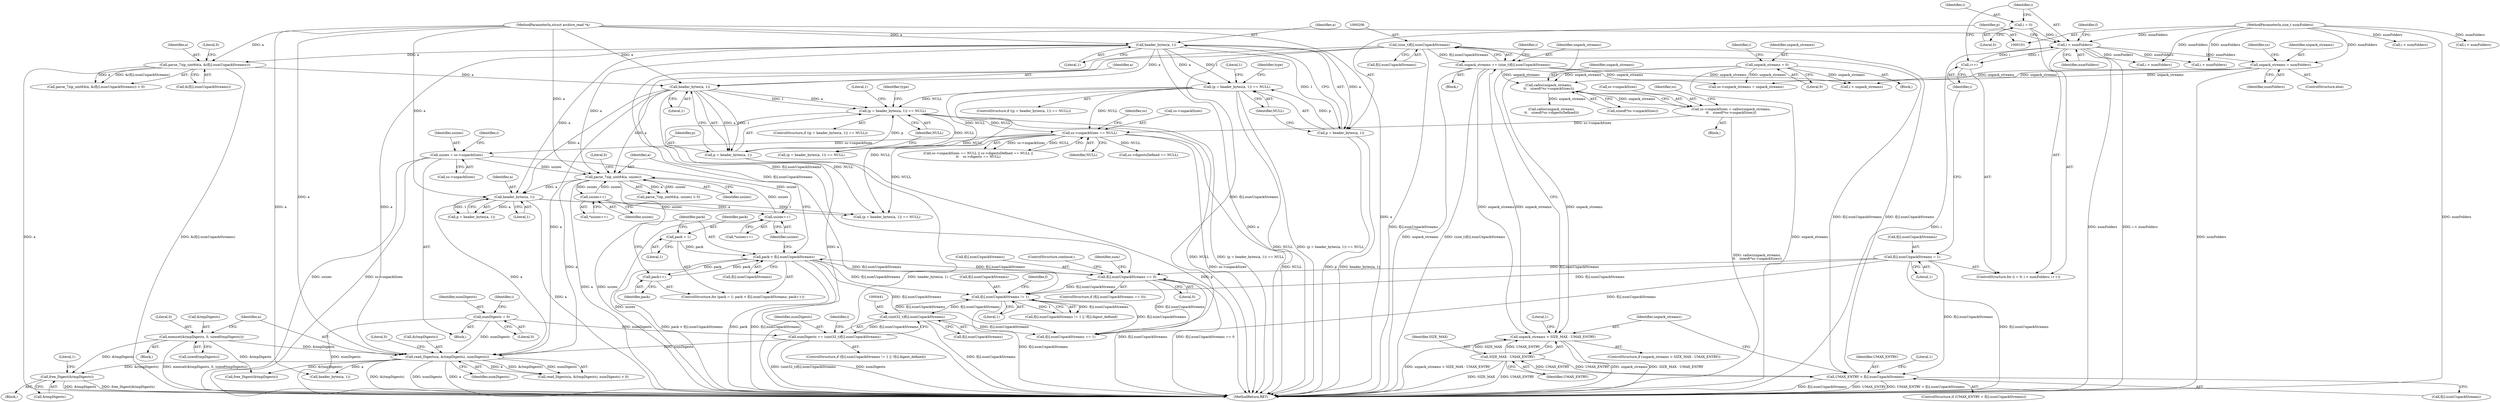 digraph "0_libarchive_e79ef306afe332faf22e9b442a2c6b59cb175573@API" {
"1000484" [label="(Call,free_Digest(&tmpDigests))"];
"1000477" [label="(Call,read_Digests(a, &(tmpDigests), numDigests))"];
"1000375" [label="(Call,header_bytes(a, 1))"];
"1000343" [label="(Call,parse_7zip_uint64(a, usizes))"];
"1000216" [label="(Call,header_bytes(a, 1))"];
"1000139" [label="(Call,header_bytes(a, 1))"];
"1000102" [label="(MethodParameterIn,struct archive_read *a)"];
"1000170" [label="(Call,parse_7zip_uint64(a, &(f[i].numUnpackStreams)))"];
"1000293" [label="(Call,usizes = ss->unpackSizes)"];
"1000274" [label="(Call,ss->unpackSizes == NULL)"];
"1000239" [label="(Call,ss->unpackSizes = calloc(unpack_streams,\n\t\t    sizeof(*ss->unpackSizes)))"];
"1000243" [label="(Call,calloc(unpack_streams,\n\t\t    sizeof(*ss->unpackSizes)))"];
"1000228" [label="(Call,unpack_streams = numFolders)"];
"1000123" [label="(Call,i < numFolders)"];
"1000120" [label="(Call,i = 0)"];
"1000126" [label="(Call,i++)"];
"1000105" [label="(MethodParameterIn,size_t numFolders)"];
"1000155" [label="(Call,unpack_streams = 0)"];
"1000203" [label="(Call,unpack_streams += (size_t)f[i].numUnpackStreams)"];
"1000205" [label="(Call,(size_t)f[i].numUnpackStreams)"];
"1000183" [label="(Call,UMAX_ENTRY < f[i].numUnpackStreams)"];
"1000196" [label="(Call,SIZE_MAX - UMAX_ENTRY)"];
"1000128" [label="(Call,f[i].numUnpackStreams = 1)"];
"1000194" [label="(Call,unpack_streams > SIZE_MAX - UMAX_ENTRY)"];
"1000136" [label="(Call,(p = header_bytes(a, 1)) == NULL)"];
"1000137" [label="(Call,p = header_bytes(a, 1))"];
"1000213" [label="(Call,(p = header_bytes(a, 1)) == NULL)"];
"1000214" [label="(Call,p = header_bytes(a, 1))"];
"1000357" [label="(Call,usizes++)"];
"1000353" [label="(Call,usizes++)"];
"1000469" [label="(Call,memset(&tmpDigests, 0, sizeof(tmpDigests)))"];
"1000410" [label="(Call,numDigests = 0)"];
"1000438" [label="(Call,numDigests += (uint32_t)f[i].numUnpackStreams)"];
"1000440" [label="(Call,(uint32_t)f[i].numUnpackStreams)"];
"1000425" [label="(Call,f[i].numUnpackStreams != 1)"];
"1000311" [label="(Call,f[i].numUnpackStreams == 0)"];
"1000331" [label="(Call,pack < f[i].numUnpackStreams)"];
"1000338" [label="(Call,pack++)"];
"1000328" [label="(Call,pack = 1)"];
"1000423" [label="(ControlStructure,if (f[i].numUnpackStreams != 1 || !f[i].digest_defined))"];
"1000135" [label="(ControlStructure,if ((p = header_bytes(a, 1)) == NULL))"];
"1000219" [label="(Identifier,NULL)"];
"1000274" [label="(Call,ss->unpackSizes == NULL)"];
"1000357" [label="(Call,usizes++)"];
"1000156" [label="(Identifier,unpack_streams)"];
"1000245" [label="(Call,sizeof(*ss->unpackSizes))"];
"1000478" [label="(Identifier,a)"];
"1000482" [label="(Literal,0)"];
"1000484" [label="(Call,free_Digest(&tmpDigests))"];
"1000320" [label="(Identifier,sum)"];
"1000213" [label="(Call,(p = header_bytes(a, 1)) == NULL)"];
"1000280" [label="(Call,ss->digestsDefined == NULL)"];
"1000435" [label="(Identifier,f)"];
"1000192" [label="(Literal,1)"];
"1000125" [label="(Identifier,numFolders)"];
"1000229" [label="(Identifier,unpack_streams)"];
"1000377" [label="(Literal,1)"];
"1000473" [label="(Call,sizeof(tmpDigests))"];
"1000275" [label="(Call,ss->unpackSizes)"];
"1000154" [label="(Block,)"];
"1000254" [label="(Call,calloc(unpack_streams,\n\t\t    sizeof(*ss->digestsDefined)))"];
"1000345" [label="(Identifier,usizes)"];
"1000196" [label="(Call,SIZE_MAX - UMAX_ENTRY)"];
"1000134" [label="(Literal,1)"];
"1000439" [label="(Identifier,numDigests)"];
"1000390" [label="(Call,i < unpack_streams)"];
"1000440" [label="(Call,(uint32_t)f[i].numUnpackStreams)"];
"1000282" [label="(Identifier,ss)"];
"1000239" [label="(Call,ss->unpackSizes = calloc(unpack_streams,\n\t\t    sizeof(*ss->unpackSizes)))"];
"1000230" [label="(Identifier,numFolders)"];
"1000312" [label="(Call,f[i].numUnpackStreams)"];
"1000410" [label="(Call,numDigests = 0)"];
"1000426" [label="(Call,f[i].numUnpackStreams)"];
"1000278" [label="(Identifier,NULL)"];
"1000469" [label="(Call,memset(&tmpDigests, 0, sizeof(tmpDigests)))"];
"1000172" [label="(Call,&(f[i].numUnpackStreams))"];
"1000344" [label="(Identifier,a)"];
"1000222" [label="(Literal,1)"];
"1000485" [label="(Call,&tmpDigests)"];
"1000327" [label="(ControlStructure,for (pack = 1; pack < f[i].numUnpackStreams; pack++))"];
"1000147" [label="(Identifier,type)"];
"1000183" [label="(Call,UMAX_ENTRY < f[i].numUnpackStreams)"];
"1000438" [label="(Call,numDigests += (uint32_t)f[i].numUnpackStreams)"];
"1000212" [label="(ControlStructure,if ((p = header_bytes(a, 1)) == NULL))"];
"1000356" [label="(Call,*usizes++)"];
"1000479" [label="(Call,&(tmpDigests))"];
"1000228" [label="(Call,unpack_streams = numFolders)"];
"1000594" [label="(MethodReturn,RET)"];
"1000293" [label="(Call,usizes = ss->unpackSizes)"];
"1000123" [label="(Call,i < numFolders)"];
"1000185" [label="(Call,f[i].numUnpackStreams)"];
"1000166" [label="(Identifier,i)"];
"1000300" [label="(Identifier,i)"];
"1000373" [label="(Call,p = header_bytes(a, 1))"];
"1000243" [label="(Call,calloc(unpack_streams,\n\t\t    sizeof(*ss->unpackSizes)))"];
"1000142" [label="(Identifier,NULL)"];
"1000294" [label="(Identifier,usizes)"];
"1000127" [label="(Identifier,i)"];
"1000376" [label="(Identifier,a)"];
"1000328" [label="(Call,pack = 1)"];
"1000203" [label="(Call,unpack_streams += (size_t)f[i].numUnpackStreams)"];
"1000170" [label="(Call,parse_7zip_uint64(a, &(f[i].numUnpackStreams)))"];
"1000339" [label="(Identifier,pack)"];
"1000140" [label="(Identifier,a)"];
"1000574" [label="(Call,header_bytes(a, 1))"];
"1000167" [label="(Block,)"];
"1000205" [label="(Call,(size_t)f[i].numUnpackStreams)"];
"1000329" [label="(Identifier,pack)"];
"1000131" [label="(Identifier,f)"];
"1000318" [label="(ControlStructure,continue;)"];
"1000412" [label="(Literal,0)"];
"1000417" [label="(Call,i < numFolders)"];
"1000184" [label="(Identifier,UMAX_ENTRY)"];
"1000411" [label="(Identifier,numDigests)"];
"1000182" [label="(ControlStructure,if (UMAX_ENTRY < f[i].numUnpackStreams))"];
"1000346" [label="(Literal,0)"];
"1000141" [label="(Literal,1)"];
"1000233" [label="(Identifier,ss)"];
"1000343" [label="(Call,parse_7zip_uint64(a, usizes))"];
"1000375" [label="(Call,header_bytes(a, 1))"];
"1000126" [label="(Call,i++)"];
"1000139" [label="(Call,header_bytes(a, 1))"];
"1000244" [label="(Identifier,unpack_streams)"];
"1000207" [label="(Call,f[i].numUnpackStreams)"];
"1000332" [label="(Identifier,pack)"];
"1000421" [label="(Identifier,i)"];
"1000483" [label="(Block,)"];
"1000333" [label="(Call,f[i].numUnpackStreams)"];
"1000231" [label="(Call,ss->unpack_streams = unpack_streams)"];
"1000342" [label="(Call,parse_7zip_uint64(a, usizes) < 0)"];
"1000451" [label="(Block,)"];
"1000160" [label="(Identifier,i)"];
"1000217" [label="(Identifier,a)"];
"1000240" [label="(Call,ss->unpackSizes)"];
"1000119" [label="(ControlStructure,for (i = 0; i < numFolders; i++))"];
"1000157" [label="(Literal,0)"];
"1000224" [label="(Identifier,type)"];
"1000354" [label="(Identifier,usizes)"];
"1000138" [label="(Identifier,p)"];
"1000470" [label="(Call,&tmpDigests)"];
"1000129" [label="(Call,f[i].numUnpackStreams)"];
"1000128" [label="(Call,f[i].numUnpackStreams = 1)"];
"1000295" [label="(Call,ss->unpackSizes)"];
"1000494" [label="(Call,i < numFolders)"];
"1000352" [label="(Call,*usizes++)"];
"1000302" [label="(Call,i < numFolders)"];
"1000311" [label="(Call,f[i].numUnpackStreams == 0)"];
"1000215" [label="(Identifier,p)"];
"1000424" [label="(Call,f[i].numUnpackStreams != 1 || !f[i].digest_defined)"];
"1000481" [label="(Identifier,numDigests)"];
"1000317" [label="(Literal,0)"];
"1000122" [label="(Literal,0)"];
"1000169" [label="(Call,parse_7zip_uint64(a, &(f[i].numUnpackStreams)) < 0)"];
"1000136" [label="(Call,(p = header_bytes(a, 1)) == NULL)"];
"1000358" [label="(Identifier,usizes)"];
"1000338" [label="(Call,pack++)"];
"1000330" [label="(Literal,1)"];
"1000472" [label="(Literal,0)"];
"1000567" [label="(Call,free_Digest(&tmpDigests))"];
"1000121" [label="(Identifier,i)"];
"1000310" [label="(ControlStructure,if (f[i].numUnpackStreams == 0))"];
"1000477" [label="(Call,read_Digests(a, &(tmpDigests), numDigests))"];
"1000195" [label="(Identifier,unpack_streams)"];
"1000218" [label="(Literal,1)"];
"1000431" [label="(Literal,1)"];
"1000120" [label="(Call,i = 0)"];
"1000137" [label="(Call,p = header_bytes(a, 1))"];
"1000124" [label="(Identifier,i)"];
"1000476" [label="(Call,read_Digests(a, &(tmpDigests), numDigests) < 0)"];
"1000202" [label="(Literal,1)"];
"1000198" [label="(Identifier,UMAX_ENTRY)"];
"1000197" [label="(Identifier,SIZE_MAX)"];
"1000273" [label="(Call,ss->unpackSizes == NULL || ss->digestsDefined == NULL ||\n\t\t    ss->digests == NULL)"];
"1000331" [label="(Call,pack < f[i].numUnpackStreams)"];
"1000162" [label="(Call,i < numFolders)"];
"1000155" [label="(Call,unpack_streams = 0)"];
"1000415" [label="(Identifier,i)"];
"1000194" [label="(Call,unpack_streams > SIZE_MAX - UMAX_ENTRY)"];
"1000425" [label="(Call,f[i].numUnpackStreams != 1)"];
"1000204" [label="(Identifier,unpack_streams)"];
"1000214" [label="(Call,p = header_bytes(a, 1))"];
"1000216" [label="(Call,header_bytes(a, 1))"];
"1000489" [label="(Literal,1)"];
"1000502" [label="(Call,f[i].numUnpackStreams == 1)"];
"1000571" [label="(Call,(p = header_bytes(a, 1)) == NULL)"];
"1000102" [label="(MethodParameterIn,struct archive_read *a)"];
"1000372" [label="(Call,(p = header_bytes(a, 1)) == NULL)"];
"1000178" [label="(Literal,0)"];
"1000238" [label="(Block,)"];
"1000227" [label="(ControlStructure,else)"];
"1000442" [label="(Call,f[i].numUnpackStreams)"];
"1000145" [label="(Literal,1)"];
"1000105" [label="(MethodParameterIn,size_t numFolders)"];
"1000193" [label="(ControlStructure,if (unpack_streams > SIZE_MAX - UMAX_ENTRY))"];
"1000252" [label="(Identifier,ss)"];
"1000353" [label="(Call,usizes++)"];
"1000106" [label="(Block,)"];
"1000171" [label="(Identifier,a)"];
"1000484" -> "1000483"  [label="AST: "];
"1000484" -> "1000485"  [label="CFG: "];
"1000485" -> "1000484"  [label="AST: "];
"1000489" -> "1000484"  [label="CFG: "];
"1000484" -> "1000594"  [label="DDG: &tmpDigests"];
"1000484" -> "1000594"  [label="DDG: free_Digest(&tmpDigests)"];
"1000477" -> "1000484"  [label="DDG: &(tmpDigests)"];
"1000469" -> "1000484"  [label="DDG: &tmpDigests"];
"1000477" -> "1000476"  [label="AST: "];
"1000477" -> "1000481"  [label="CFG: "];
"1000478" -> "1000477"  [label="AST: "];
"1000479" -> "1000477"  [label="AST: "];
"1000481" -> "1000477"  [label="AST: "];
"1000482" -> "1000477"  [label="CFG: "];
"1000477" -> "1000594"  [label="DDG: &(tmpDigests)"];
"1000477" -> "1000594"  [label="DDG: numDigests"];
"1000477" -> "1000594"  [label="DDG: a"];
"1000477" -> "1000476"  [label="DDG: a"];
"1000477" -> "1000476"  [label="DDG: &(tmpDigests)"];
"1000477" -> "1000476"  [label="DDG: numDigests"];
"1000375" -> "1000477"  [label="DDG: a"];
"1000343" -> "1000477"  [label="DDG: a"];
"1000216" -> "1000477"  [label="DDG: a"];
"1000139" -> "1000477"  [label="DDG: a"];
"1000102" -> "1000477"  [label="DDG: a"];
"1000469" -> "1000477"  [label="DDG: &tmpDigests"];
"1000410" -> "1000477"  [label="DDG: numDigests"];
"1000438" -> "1000477"  [label="DDG: numDigests"];
"1000477" -> "1000567"  [label="DDG: &(tmpDigests)"];
"1000477" -> "1000574"  [label="DDG: a"];
"1000375" -> "1000373"  [label="AST: "];
"1000375" -> "1000377"  [label="CFG: "];
"1000376" -> "1000375"  [label="AST: "];
"1000377" -> "1000375"  [label="AST: "];
"1000373" -> "1000375"  [label="CFG: "];
"1000375" -> "1000594"  [label="DDG: a"];
"1000375" -> "1000372"  [label="DDG: a"];
"1000375" -> "1000372"  [label="DDG: 1"];
"1000375" -> "1000373"  [label="DDG: a"];
"1000375" -> "1000373"  [label="DDG: 1"];
"1000343" -> "1000375"  [label="DDG: a"];
"1000216" -> "1000375"  [label="DDG: a"];
"1000139" -> "1000375"  [label="DDG: a"];
"1000102" -> "1000375"  [label="DDG: a"];
"1000343" -> "1000342"  [label="AST: "];
"1000343" -> "1000345"  [label="CFG: "];
"1000344" -> "1000343"  [label="AST: "];
"1000345" -> "1000343"  [label="AST: "];
"1000346" -> "1000343"  [label="CFG: "];
"1000343" -> "1000594"  [label="DDG: a"];
"1000343" -> "1000594"  [label="DDG: usizes"];
"1000343" -> "1000342"  [label="DDG: a"];
"1000343" -> "1000342"  [label="DDG: usizes"];
"1000216" -> "1000343"  [label="DDG: a"];
"1000139" -> "1000343"  [label="DDG: a"];
"1000102" -> "1000343"  [label="DDG: a"];
"1000293" -> "1000343"  [label="DDG: usizes"];
"1000357" -> "1000343"  [label="DDG: usizes"];
"1000353" -> "1000343"  [label="DDG: usizes"];
"1000343" -> "1000353"  [label="DDG: usizes"];
"1000216" -> "1000214"  [label="AST: "];
"1000216" -> "1000218"  [label="CFG: "];
"1000217" -> "1000216"  [label="AST: "];
"1000218" -> "1000216"  [label="AST: "];
"1000214" -> "1000216"  [label="CFG: "];
"1000216" -> "1000594"  [label="DDG: a"];
"1000216" -> "1000213"  [label="DDG: a"];
"1000216" -> "1000213"  [label="DDG: 1"];
"1000216" -> "1000214"  [label="DDG: a"];
"1000216" -> "1000214"  [label="DDG: 1"];
"1000139" -> "1000216"  [label="DDG: a"];
"1000170" -> "1000216"  [label="DDG: a"];
"1000102" -> "1000216"  [label="DDG: a"];
"1000139" -> "1000137"  [label="AST: "];
"1000139" -> "1000141"  [label="CFG: "];
"1000140" -> "1000139"  [label="AST: "];
"1000141" -> "1000139"  [label="AST: "];
"1000137" -> "1000139"  [label="CFG: "];
"1000139" -> "1000594"  [label="DDG: a"];
"1000139" -> "1000136"  [label="DDG: a"];
"1000139" -> "1000136"  [label="DDG: 1"];
"1000139" -> "1000137"  [label="DDG: a"];
"1000139" -> "1000137"  [label="DDG: 1"];
"1000102" -> "1000139"  [label="DDG: a"];
"1000139" -> "1000170"  [label="DDG: a"];
"1000102" -> "1000101"  [label="AST: "];
"1000102" -> "1000594"  [label="DDG: a"];
"1000102" -> "1000170"  [label="DDG: a"];
"1000102" -> "1000574"  [label="DDG: a"];
"1000170" -> "1000169"  [label="AST: "];
"1000170" -> "1000172"  [label="CFG: "];
"1000171" -> "1000170"  [label="AST: "];
"1000172" -> "1000170"  [label="AST: "];
"1000178" -> "1000170"  [label="CFG: "];
"1000170" -> "1000594"  [label="DDG: &(f[i].numUnpackStreams)"];
"1000170" -> "1000594"  [label="DDG: a"];
"1000170" -> "1000169"  [label="DDG: a"];
"1000170" -> "1000169"  [label="DDG: &(f[i].numUnpackStreams)"];
"1000293" -> "1000106"  [label="AST: "];
"1000293" -> "1000295"  [label="CFG: "];
"1000294" -> "1000293"  [label="AST: "];
"1000295" -> "1000293"  [label="AST: "];
"1000300" -> "1000293"  [label="CFG: "];
"1000293" -> "1000594"  [label="DDG: usizes"];
"1000293" -> "1000594"  [label="DDG: ss->unpackSizes"];
"1000274" -> "1000293"  [label="DDG: ss->unpackSizes"];
"1000293" -> "1000357"  [label="DDG: usizes"];
"1000274" -> "1000273"  [label="AST: "];
"1000274" -> "1000278"  [label="CFG: "];
"1000275" -> "1000274"  [label="AST: "];
"1000278" -> "1000274"  [label="AST: "];
"1000282" -> "1000274"  [label="CFG: "];
"1000273" -> "1000274"  [label="CFG: "];
"1000274" -> "1000594"  [label="DDG: ss->unpackSizes"];
"1000274" -> "1000594"  [label="DDG: NULL"];
"1000274" -> "1000273"  [label="DDG: ss->unpackSizes"];
"1000274" -> "1000273"  [label="DDG: NULL"];
"1000239" -> "1000274"  [label="DDG: ss->unpackSizes"];
"1000136" -> "1000274"  [label="DDG: NULL"];
"1000213" -> "1000274"  [label="DDG: NULL"];
"1000274" -> "1000280"  [label="DDG: NULL"];
"1000274" -> "1000372"  [label="DDG: NULL"];
"1000274" -> "1000571"  [label="DDG: NULL"];
"1000239" -> "1000238"  [label="AST: "];
"1000239" -> "1000243"  [label="CFG: "];
"1000240" -> "1000239"  [label="AST: "];
"1000243" -> "1000239"  [label="AST: "];
"1000252" -> "1000239"  [label="CFG: "];
"1000239" -> "1000594"  [label="DDG: calloc(unpack_streams,\n\t\t    sizeof(*ss->unpackSizes))"];
"1000243" -> "1000239"  [label="DDG: unpack_streams"];
"1000243" -> "1000245"  [label="CFG: "];
"1000244" -> "1000243"  [label="AST: "];
"1000245" -> "1000243"  [label="AST: "];
"1000228" -> "1000243"  [label="DDG: unpack_streams"];
"1000155" -> "1000243"  [label="DDG: unpack_streams"];
"1000203" -> "1000243"  [label="DDG: unpack_streams"];
"1000243" -> "1000254"  [label="DDG: unpack_streams"];
"1000228" -> "1000227"  [label="AST: "];
"1000228" -> "1000230"  [label="CFG: "];
"1000229" -> "1000228"  [label="AST: "];
"1000230" -> "1000228"  [label="AST: "];
"1000233" -> "1000228"  [label="CFG: "];
"1000228" -> "1000594"  [label="DDG: numFolders"];
"1000123" -> "1000228"  [label="DDG: numFolders"];
"1000105" -> "1000228"  [label="DDG: numFolders"];
"1000228" -> "1000231"  [label="DDG: unpack_streams"];
"1000228" -> "1000390"  [label="DDG: unpack_streams"];
"1000123" -> "1000119"  [label="AST: "];
"1000123" -> "1000125"  [label="CFG: "];
"1000124" -> "1000123"  [label="AST: "];
"1000125" -> "1000123"  [label="AST: "];
"1000131" -> "1000123"  [label="CFG: "];
"1000138" -> "1000123"  [label="CFG: "];
"1000123" -> "1000594"  [label="DDG: numFolders"];
"1000123" -> "1000594"  [label="DDG: i < numFolders"];
"1000123" -> "1000594"  [label="DDG: i"];
"1000120" -> "1000123"  [label="DDG: i"];
"1000126" -> "1000123"  [label="DDG: i"];
"1000105" -> "1000123"  [label="DDG: numFolders"];
"1000123" -> "1000126"  [label="DDG: i"];
"1000123" -> "1000162"  [label="DDG: numFolders"];
"1000123" -> "1000302"  [label="DDG: numFolders"];
"1000120" -> "1000119"  [label="AST: "];
"1000120" -> "1000122"  [label="CFG: "];
"1000121" -> "1000120"  [label="AST: "];
"1000122" -> "1000120"  [label="AST: "];
"1000124" -> "1000120"  [label="CFG: "];
"1000126" -> "1000119"  [label="AST: "];
"1000126" -> "1000127"  [label="CFG: "];
"1000127" -> "1000126"  [label="AST: "];
"1000124" -> "1000126"  [label="CFG: "];
"1000105" -> "1000101"  [label="AST: "];
"1000105" -> "1000594"  [label="DDG: numFolders"];
"1000105" -> "1000162"  [label="DDG: numFolders"];
"1000105" -> "1000302"  [label="DDG: numFolders"];
"1000105" -> "1000417"  [label="DDG: numFolders"];
"1000105" -> "1000494"  [label="DDG: numFolders"];
"1000155" -> "1000154"  [label="AST: "];
"1000155" -> "1000157"  [label="CFG: "];
"1000156" -> "1000155"  [label="AST: "];
"1000157" -> "1000155"  [label="AST: "];
"1000160" -> "1000155"  [label="CFG: "];
"1000155" -> "1000594"  [label="DDG: unpack_streams"];
"1000155" -> "1000194"  [label="DDG: unpack_streams"];
"1000155" -> "1000231"  [label="DDG: unpack_streams"];
"1000155" -> "1000390"  [label="DDG: unpack_streams"];
"1000203" -> "1000167"  [label="AST: "];
"1000203" -> "1000205"  [label="CFG: "];
"1000204" -> "1000203"  [label="AST: "];
"1000205" -> "1000203"  [label="AST: "];
"1000166" -> "1000203"  [label="CFG: "];
"1000203" -> "1000594"  [label="DDG: (size_t)f[i].numUnpackStreams"];
"1000203" -> "1000594"  [label="DDG: unpack_streams"];
"1000203" -> "1000194"  [label="DDG: unpack_streams"];
"1000205" -> "1000203"  [label="DDG: f[i].numUnpackStreams"];
"1000194" -> "1000203"  [label="DDG: unpack_streams"];
"1000203" -> "1000231"  [label="DDG: unpack_streams"];
"1000203" -> "1000390"  [label="DDG: unpack_streams"];
"1000205" -> "1000207"  [label="CFG: "];
"1000206" -> "1000205"  [label="AST: "];
"1000207" -> "1000205"  [label="AST: "];
"1000205" -> "1000594"  [label="DDG: f[i].numUnpackStreams"];
"1000205" -> "1000183"  [label="DDG: f[i].numUnpackStreams"];
"1000183" -> "1000205"  [label="DDG: f[i].numUnpackStreams"];
"1000205" -> "1000311"  [label="DDG: f[i].numUnpackStreams"];
"1000205" -> "1000425"  [label="DDG: f[i].numUnpackStreams"];
"1000205" -> "1000502"  [label="DDG: f[i].numUnpackStreams"];
"1000183" -> "1000182"  [label="AST: "];
"1000183" -> "1000185"  [label="CFG: "];
"1000184" -> "1000183"  [label="AST: "];
"1000185" -> "1000183"  [label="AST: "];
"1000192" -> "1000183"  [label="CFG: "];
"1000195" -> "1000183"  [label="CFG: "];
"1000183" -> "1000594"  [label="DDG: f[i].numUnpackStreams"];
"1000183" -> "1000594"  [label="DDG: UMAX_ENTRY"];
"1000183" -> "1000594"  [label="DDG: UMAX_ENTRY < f[i].numUnpackStreams"];
"1000196" -> "1000183"  [label="DDG: UMAX_ENTRY"];
"1000128" -> "1000183"  [label="DDG: f[i].numUnpackStreams"];
"1000183" -> "1000196"  [label="DDG: UMAX_ENTRY"];
"1000196" -> "1000194"  [label="AST: "];
"1000196" -> "1000198"  [label="CFG: "];
"1000197" -> "1000196"  [label="AST: "];
"1000198" -> "1000196"  [label="AST: "];
"1000194" -> "1000196"  [label="CFG: "];
"1000196" -> "1000594"  [label="DDG: SIZE_MAX"];
"1000196" -> "1000594"  [label="DDG: UMAX_ENTRY"];
"1000196" -> "1000194"  [label="DDG: SIZE_MAX"];
"1000196" -> "1000194"  [label="DDG: UMAX_ENTRY"];
"1000128" -> "1000119"  [label="AST: "];
"1000128" -> "1000134"  [label="CFG: "];
"1000129" -> "1000128"  [label="AST: "];
"1000134" -> "1000128"  [label="AST: "];
"1000127" -> "1000128"  [label="CFG: "];
"1000128" -> "1000594"  [label="DDG: f[i].numUnpackStreams"];
"1000128" -> "1000311"  [label="DDG: f[i].numUnpackStreams"];
"1000128" -> "1000425"  [label="DDG: f[i].numUnpackStreams"];
"1000128" -> "1000502"  [label="DDG: f[i].numUnpackStreams"];
"1000194" -> "1000193"  [label="AST: "];
"1000195" -> "1000194"  [label="AST: "];
"1000202" -> "1000194"  [label="CFG: "];
"1000204" -> "1000194"  [label="CFG: "];
"1000194" -> "1000594"  [label="DDG: unpack_streams > SIZE_MAX - UMAX_ENTRY"];
"1000194" -> "1000594"  [label="DDG: unpack_streams"];
"1000194" -> "1000594"  [label="DDG: SIZE_MAX - UMAX_ENTRY"];
"1000136" -> "1000135"  [label="AST: "];
"1000136" -> "1000142"  [label="CFG: "];
"1000137" -> "1000136"  [label="AST: "];
"1000142" -> "1000136"  [label="AST: "];
"1000145" -> "1000136"  [label="CFG: "];
"1000147" -> "1000136"  [label="CFG: "];
"1000136" -> "1000594"  [label="DDG: NULL"];
"1000136" -> "1000594"  [label="DDG: (p = header_bytes(a, 1)) == NULL"];
"1000137" -> "1000136"  [label="DDG: p"];
"1000136" -> "1000213"  [label="DDG: NULL"];
"1000136" -> "1000372"  [label="DDG: NULL"];
"1000136" -> "1000571"  [label="DDG: NULL"];
"1000138" -> "1000137"  [label="AST: "];
"1000142" -> "1000137"  [label="CFG: "];
"1000137" -> "1000594"  [label="DDG: header_bytes(a, 1)"];
"1000137" -> "1000594"  [label="DDG: p"];
"1000213" -> "1000212"  [label="AST: "];
"1000213" -> "1000219"  [label="CFG: "];
"1000214" -> "1000213"  [label="AST: "];
"1000219" -> "1000213"  [label="AST: "];
"1000222" -> "1000213"  [label="CFG: "];
"1000224" -> "1000213"  [label="CFG: "];
"1000213" -> "1000594"  [label="DDG: NULL"];
"1000213" -> "1000594"  [label="DDG: (p = header_bytes(a, 1)) == NULL"];
"1000214" -> "1000213"  [label="DDG: p"];
"1000213" -> "1000372"  [label="DDG: NULL"];
"1000213" -> "1000571"  [label="DDG: NULL"];
"1000215" -> "1000214"  [label="AST: "];
"1000219" -> "1000214"  [label="CFG: "];
"1000214" -> "1000594"  [label="DDG: header_bytes(a, 1)"];
"1000214" -> "1000594"  [label="DDG: p"];
"1000357" -> "1000356"  [label="AST: "];
"1000357" -> "1000358"  [label="CFG: "];
"1000358" -> "1000357"  [label="AST: "];
"1000356" -> "1000357"  [label="CFG: "];
"1000357" -> "1000594"  [label="DDG: usizes"];
"1000353" -> "1000357"  [label="DDG: usizes"];
"1000353" -> "1000352"  [label="AST: "];
"1000353" -> "1000354"  [label="CFG: "];
"1000354" -> "1000353"  [label="AST: "];
"1000352" -> "1000353"  [label="CFG: "];
"1000469" -> "1000451"  [label="AST: "];
"1000469" -> "1000473"  [label="CFG: "];
"1000470" -> "1000469"  [label="AST: "];
"1000472" -> "1000469"  [label="AST: "];
"1000473" -> "1000469"  [label="AST: "];
"1000478" -> "1000469"  [label="CFG: "];
"1000469" -> "1000594"  [label="DDG: memset(&tmpDigests, 0, sizeof(tmpDigests))"];
"1000469" -> "1000567"  [label="DDG: &tmpDigests"];
"1000410" -> "1000106"  [label="AST: "];
"1000410" -> "1000412"  [label="CFG: "];
"1000411" -> "1000410"  [label="AST: "];
"1000412" -> "1000410"  [label="AST: "];
"1000415" -> "1000410"  [label="CFG: "];
"1000410" -> "1000594"  [label="DDG: numDigests"];
"1000410" -> "1000438"  [label="DDG: numDigests"];
"1000438" -> "1000423"  [label="AST: "];
"1000438" -> "1000440"  [label="CFG: "];
"1000439" -> "1000438"  [label="AST: "];
"1000440" -> "1000438"  [label="AST: "];
"1000421" -> "1000438"  [label="CFG: "];
"1000438" -> "1000594"  [label="DDG: (uint32_t)f[i].numUnpackStreams"];
"1000438" -> "1000594"  [label="DDG: numDigests"];
"1000440" -> "1000438"  [label="DDG: f[i].numUnpackStreams"];
"1000440" -> "1000442"  [label="CFG: "];
"1000441" -> "1000440"  [label="AST: "];
"1000442" -> "1000440"  [label="AST: "];
"1000440" -> "1000594"  [label="DDG: f[i].numUnpackStreams"];
"1000440" -> "1000425"  [label="DDG: f[i].numUnpackStreams"];
"1000425" -> "1000440"  [label="DDG: f[i].numUnpackStreams"];
"1000440" -> "1000502"  [label="DDG: f[i].numUnpackStreams"];
"1000425" -> "1000424"  [label="AST: "];
"1000425" -> "1000431"  [label="CFG: "];
"1000426" -> "1000425"  [label="AST: "];
"1000431" -> "1000425"  [label="AST: "];
"1000435" -> "1000425"  [label="CFG: "];
"1000424" -> "1000425"  [label="CFG: "];
"1000425" -> "1000594"  [label="DDG: f[i].numUnpackStreams"];
"1000425" -> "1000424"  [label="DDG: f[i].numUnpackStreams"];
"1000425" -> "1000424"  [label="DDG: 1"];
"1000311" -> "1000425"  [label="DDG: f[i].numUnpackStreams"];
"1000331" -> "1000425"  [label="DDG: f[i].numUnpackStreams"];
"1000425" -> "1000502"  [label="DDG: f[i].numUnpackStreams"];
"1000311" -> "1000310"  [label="AST: "];
"1000311" -> "1000317"  [label="CFG: "];
"1000312" -> "1000311"  [label="AST: "];
"1000317" -> "1000311"  [label="AST: "];
"1000318" -> "1000311"  [label="CFG: "];
"1000320" -> "1000311"  [label="CFG: "];
"1000311" -> "1000594"  [label="DDG: f[i].numUnpackStreams"];
"1000311" -> "1000594"  [label="DDG: f[i].numUnpackStreams == 0"];
"1000331" -> "1000311"  [label="DDG: f[i].numUnpackStreams"];
"1000311" -> "1000331"  [label="DDG: f[i].numUnpackStreams"];
"1000311" -> "1000502"  [label="DDG: f[i].numUnpackStreams"];
"1000331" -> "1000327"  [label="AST: "];
"1000331" -> "1000333"  [label="CFG: "];
"1000332" -> "1000331"  [label="AST: "];
"1000333" -> "1000331"  [label="AST: "];
"1000344" -> "1000331"  [label="CFG: "];
"1000358" -> "1000331"  [label="CFG: "];
"1000331" -> "1000594"  [label="DDG: pack < f[i].numUnpackStreams"];
"1000331" -> "1000594"  [label="DDG: f[i].numUnpackStreams"];
"1000331" -> "1000594"  [label="DDG: pack"];
"1000338" -> "1000331"  [label="DDG: pack"];
"1000328" -> "1000331"  [label="DDG: pack"];
"1000331" -> "1000338"  [label="DDG: pack"];
"1000331" -> "1000502"  [label="DDG: f[i].numUnpackStreams"];
"1000338" -> "1000327"  [label="AST: "];
"1000338" -> "1000339"  [label="CFG: "];
"1000339" -> "1000338"  [label="AST: "];
"1000332" -> "1000338"  [label="CFG: "];
"1000328" -> "1000327"  [label="AST: "];
"1000328" -> "1000330"  [label="CFG: "];
"1000329" -> "1000328"  [label="AST: "];
"1000330" -> "1000328"  [label="AST: "];
"1000332" -> "1000328"  [label="CFG: "];
}
